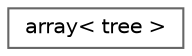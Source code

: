digraph "Graphical Class Hierarchy"
{
 // LATEX_PDF_SIZE
  bgcolor="transparent";
  edge [fontname=Helvetica,fontsize=10,labelfontname=Helvetica,labelfontsize=10];
  node [fontname=Helvetica,fontsize=10,shape=box,height=0.2,width=0.4];
  rankdir="LR";
  Node0 [label="array\< tree \>",height=0.2,width=0.4,color="grey40", fillcolor="white", style="filled",URL="$classarray.html",tooltip=" "];
}
